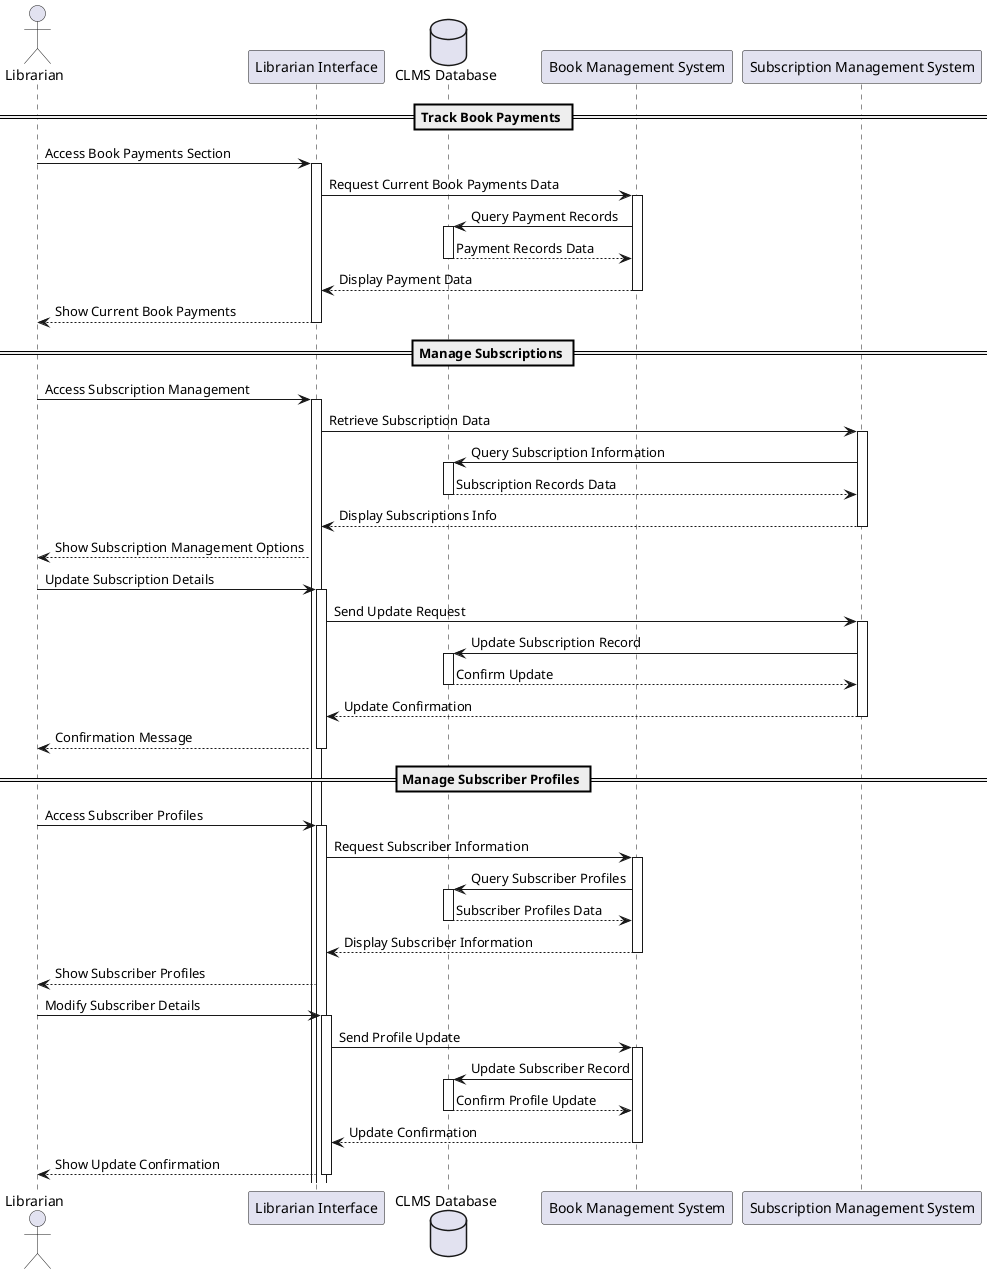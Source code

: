 @startuml
actor Librarian
participant "Librarian Interface" as UI
database "CLMS Database" as DB
participant "Book Management System" as BMS
participant "Subscription Management System" as SMS

== Track Book Payments ==
Librarian -> UI: Access Book Payments Section
activate UI
UI -> BMS: Request Current Book Payments Data
activate BMS
BMS -> DB: Query Payment Records
activate DB
DB --> BMS: Payment Records Data
deactivate DB
BMS --> UI: Display Payment Data
deactivate BMS
UI --> Librarian: Show Current Book Payments
deactivate UI

== Manage Subscriptions ==
Librarian -> UI: Access Subscription Management
activate UI
UI -> SMS: Retrieve Subscription Data
activate SMS
SMS -> DB: Query Subscription Information
activate DB
DB --> SMS: Subscription Records Data
deactivate DB
SMS --> UI: Display Subscriptions Info
deactivate SMS
UI --> Librarian: Show Subscription Management Options
Librarian -> UI: Update Subscription Details
activate UI
UI -> SMS: Send Update Request
activate SMS
SMS -> DB: Update Subscription Record
activate DB
DB --> SMS: Confirm Update
deactivate DB
SMS --> UI: Update Confirmation
deactivate SMS
UI --> Librarian: Confirmation Message
deactivate UI

== Manage Subscriber Profiles ==
Librarian -> UI: Access Subscriber Profiles
activate UI
UI -> BMS: Request Subscriber Information
activate BMS
BMS -> DB: Query Subscriber Profiles
activate DB
DB --> BMS: Subscriber Profiles Data
deactivate DB
BMS --> UI: Display Subscriber Information
deactivate BMS
UI --> Librarian: Show Subscriber Profiles
Librarian -> UI: Modify Subscriber Details
activate UI
UI -> BMS: Send Profile Update
activate BMS
BMS -> DB: Update Subscriber Record
activate DB
DB --> BMS: Confirm Profile Update
deactivate DB
BMS --> UI: Update Confirmation
deactivate BMS
UI --> Librarian: Show Update Confirmation
deactivate UI

@enduml
